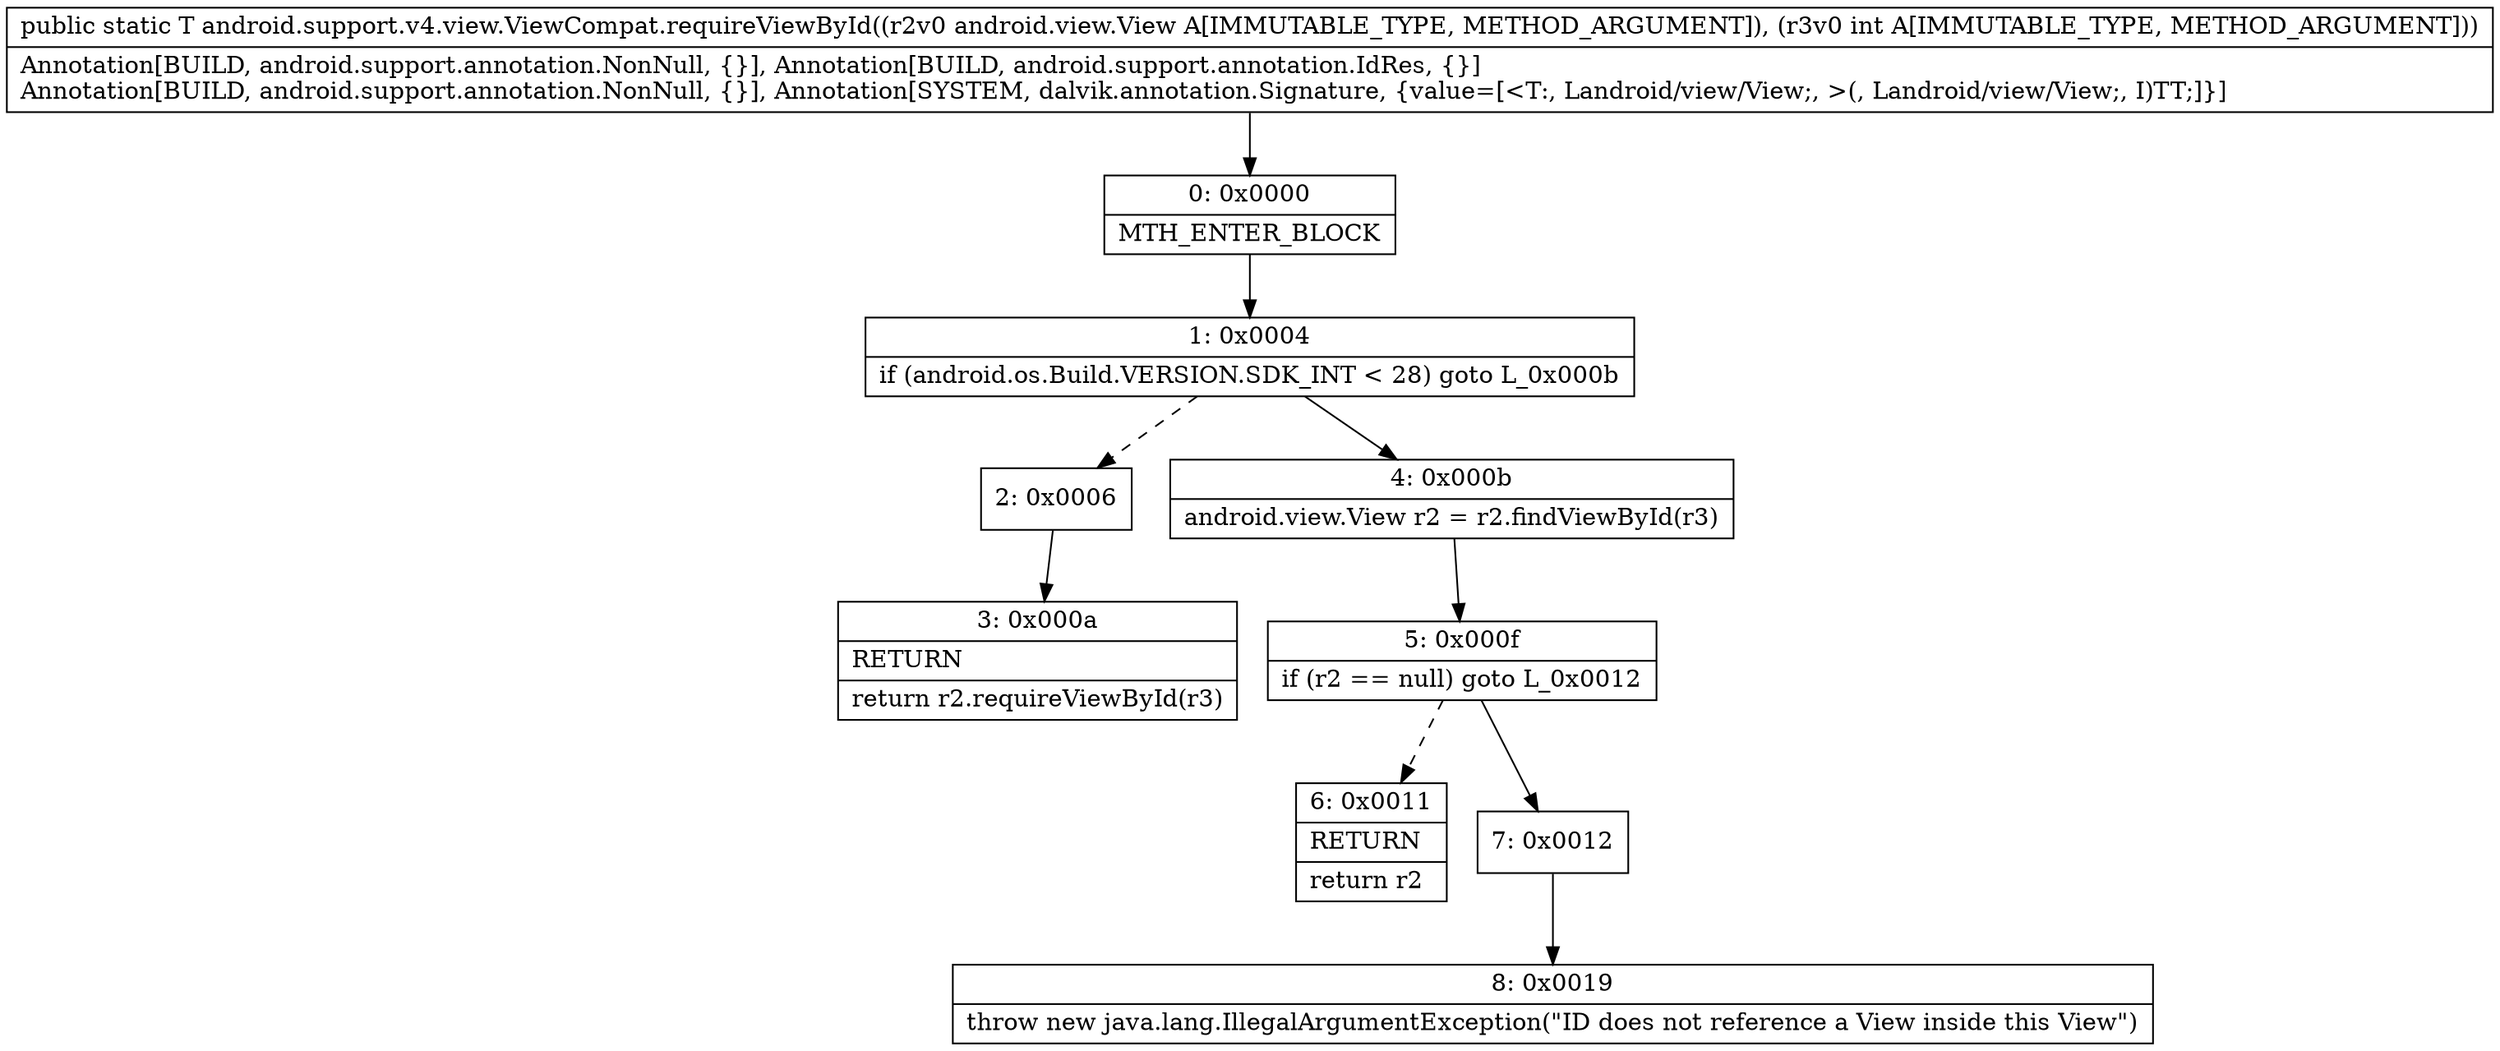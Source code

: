 digraph "CFG forandroid.support.v4.view.ViewCompat.requireViewById(Landroid\/view\/View;I)Landroid\/view\/View;" {
Node_0 [shape=record,label="{0\:\ 0x0000|MTH_ENTER_BLOCK\l}"];
Node_1 [shape=record,label="{1\:\ 0x0004|if (android.os.Build.VERSION.SDK_INT \< 28) goto L_0x000b\l}"];
Node_2 [shape=record,label="{2\:\ 0x0006}"];
Node_3 [shape=record,label="{3\:\ 0x000a|RETURN\l|return r2.requireViewById(r3)\l}"];
Node_4 [shape=record,label="{4\:\ 0x000b|android.view.View r2 = r2.findViewById(r3)\l}"];
Node_5 [shape=record,label="{5\:\ 0x000f|if (r2 == null) goto L_0x0012\l}"];
Node_6 [shape=record,label="{6\:\ 0x0011|RETURN\l|return r2\l}"];
Node_7 [shape=record,label="{7\:\ 0x0012}"];
Node_8 [shape=record,label="{8\:\ 0x0019|throw new java.lang.IllegalArgumentException(\"ID does not reference a View inside this View\")\l}"];
MethodNode[shape=record,label="{public static T android.support.v4.view.ViewCompat.requireViewById((r2v0 android.view.View A[IMMUTABLE_TYPE, METHOD_ARGUMENT]), (r3v0 int A[IMMUTABLE_TYPE, METHOD_ARGUMENT]))  | Annotation[BUILD, android.support.annotation.NonNull, \{\}], Annotation[BUILD, android.support.annotation.IdRes, \{\}]\lAnnotation[BUILD, android.support.annotation.NonNull, \{\}], Annotation[SYSTEM, dalvik.annotation.Signature, \{value=[\<T:, Landroid\/view\/View;, \>(, Landroid\/view\/View;, I)TT;]\}]\l}"];
MethodNode -> Node_0;
Node_0 -> Node_1;
Node_1 -> Node_2[style=dashed];
Node_1 -> Node_4;
Node_2 -> Node_3;
Node_4 -> Node_5;
Node_5 -> Node_6[style=dashed];
Node_5 -> Node_7;
Node_7 -> Node_8;
}

